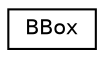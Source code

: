 digraph "Graphical Class Hierarchy"
{
  edge [fontname="Helvetica",fontsize="10",labelfontname="Helvetica",labelfontsize="10"];
  node [fontname="Helvetica",fontsize="10",shape=record];
  rankdir="LR";
  Node1 [label="BBox",height=0.2,width=0.4,color="black", fillcolor="white", style="filled",URL="$class_b_box.html"];
}
